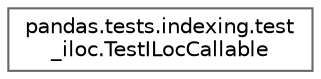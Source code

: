 digraph "Graphical Class Hierarchy"
{
 // LATEX_PDF_SIZE
  bgcolor="transparent";
  edge [fontname=Helvetica,fontsize=10,labelfontname=Helvetica,labelfontsize=10];
  node [fontname=Helvetica,fontsize=10,shape=box,height=0.2,width=0.4];
  rankdir="LR";
  Node0 [id="Node000000",label="pandas.tests.indexing.test\l_iloc.TestILocCallable",height=0.2,width=0.4,color="grey40", fillcolor="white", style="filled",URL="$d0/d3f/classpandas_1_1tests_1_1indexing_1_1test__iloc_1_1TestILocCallable.html",tooltip=" "];
}
